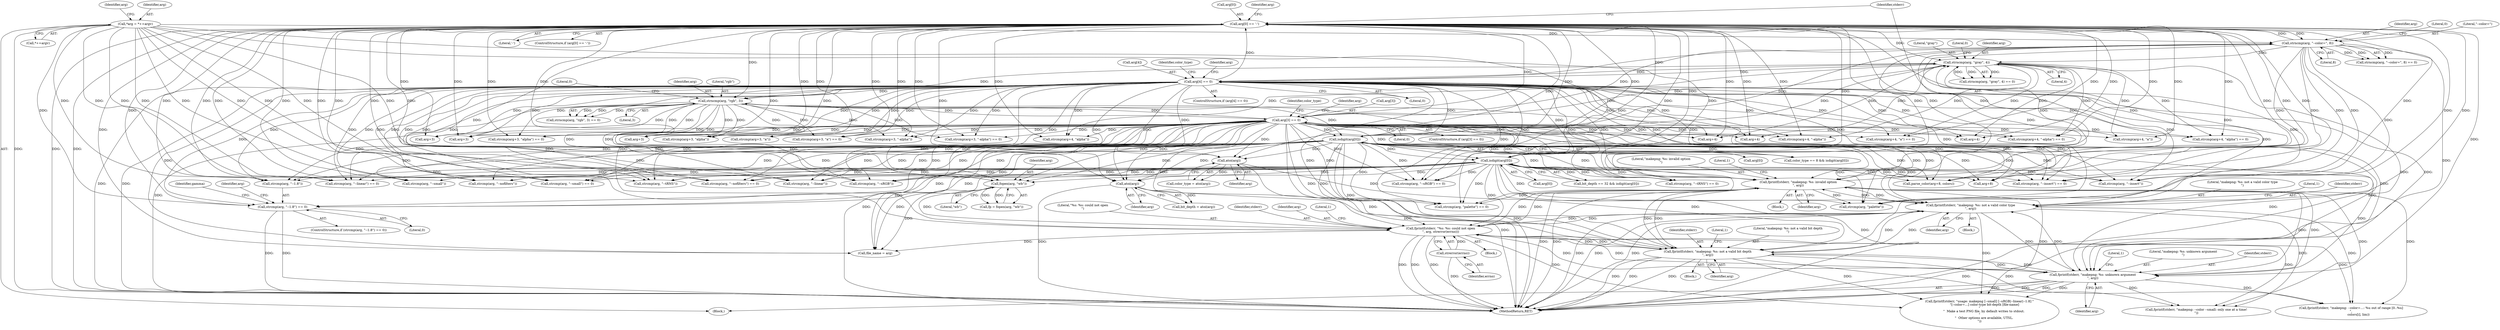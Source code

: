 digraph "0_Android_9d4853418ab2f754c2b63e091c29c5529b8b86ca_18@API" {
"1000224" [label="(Call,strcmp(arg, \"--1.8\") == 0)"];
"1000308" [label="(Call,arg[0] == '-')"];
"1000247" [label="(Call,strncmp(arg, \"--color=\", 8))"];
"1000389" [label="(Call,arg[3] == 0)"];
"1000382" [label="(Call,strncmp(arg, \"rgb\", 3))"];
"1000340" [label="(Call,arg[4] == 0)"];
"1000333" [label="(Call,strncmp(arg, \"gray\", 4))"];
"1000314" [label="(Call,fprintf(stderr, \"makepng: %s: invalid option\n\", arg))"];
"1000460" [label="(Call,fprintf(stderr, \"makepng: %s: not a valid color type\n\", arg))"];
"1000519" [label="(Call,fprintf(stderr, \"%s: %s: could not open\n\", arg, strerror(errno)))"];
"1000497" [label="(Call,fprintf(stderr, \"makepng: %s: not a valid bit depth\n\", arg))"];
"1000531" [label="(Call,fprintf(stderr, \"makepng: %s: unknown argument\n\", arg))"];
"1000434" [label="(Call,isdigit(arg[0]))"];
"1000472" [label="(Call,isdigit(arg[0]))"];
"1000479" [label="(Call,atoi(arg))"];
"1000511" [label="(Call,fopen(arg, \"wb\"))"];
"1000523" [label="(Call,strerror(errno))"];
"1000441" [label="(Call,atoi(arg))"];
"1000174" [label="(Call,*arg = *++argv)"];
"1000369" [label="(Call,strcmp(arg+4, \"-alpha\"))"];
"1000513" [label="(Literal,\"wb\")"];
"1000353" [label="(Call,strcmp(arg+4, \"a\") == 0)"];
"1000202" [label="(Call,strcmp(arg, \"--sRGB\") == 0)"];
"1000191" [label="(Call,strcmp(arg, \"--tRNS\") == 0)"];
"1000389" [label="(Call,arg[3] == 0)"];
"1000336" [label="(Literal,4)"];
"1000524" [label="(Identifier,errno)"];
"1000354" [label="(Call,strcmp(arg+4, \"a\"))"];
"1000498" [label="(Identifier,stderr)"];
"1000315" [label="(Identifier,stderr)"];
"1000231" [label="(Identifier,gamma)"];
"1000417" [label="(Call,strcmp(arg+3, \"-alpha\") == 0)"];
"1000480" [label="(Identifier,arg)"];
"1000214" [label="(Call,strcmp(arg, \"--linear\"))"];
"1000265" [label="(Call,strcmp(arg, \"--insert\"))"];
"1000203" [label="(Call,strcmp(arg, \"--sRGB\"))"];
"1000176" [label="(Call,*++argv)"];
"1000314" [label="(Call,fprintf(stderr, \"makepng: %s: invalid option\n\", arg))"];
"1000308" [label="(Call,arg[0] == '-')"];
"1000386" [label="(Literal,0)"];
"1000335" [label="(Literal,\"gray\")"];
"1000322" [label="(Call,strcmp(arg, \"palette\"))"];
"1000512" [label="(Identifier,arg)"];
"1000339" [label="(ControlStructure,if (arg[4] == 0))"];
"1000236" [label="(Call,strcmp(arg, \"--nofilters\"))"];
"1000312" [label="(Literal,'-')"];
"1000473" [label="(Call,arg[0])"];
"1000341" [label="(Call,arg[4])"];
"1000460" [label="(Call,fprintf(stderr, \"makepng: %s: not a valid color type\n\", arg))"];
"1000534" [label="(Identifier,arg)"];
"1000536" [label="(Literal,1)"];
"1000307" [label="(ControlStructure,if (arg[0] == '-'))"];
"1000404" [label="(Call,arg+3)"];
"1000462" [label="(Literal,\"makepng: %s: not a valid color type\n\")"];
"1000518" [label="(Block,)"];
"1000511" [label="(Call,fopen(arg, \"wb\"))"];
"1000419" [label="(Call,arg+3)"];
"1000441" [label="(Call,atoi(arg))"];
"1000533" [label="(Literal,\"makepng: %s: unknown argument\n\")"];
"1000390" [label="(Call,arg[3])"];
"1000337" [label="(Literal,0)"];
"1000383" [label="(Identifier,arg)"];
"1000228" [label="(Literal,0)"];
"1000182" [label="(Identifier,arg)"];
"1000384" [label="(Literal,\"rgb\")"];
"1000224" [label="(Call,strcmp(arg, \"--1.8\") == 0)"];
"1000410" [label="(Call,strcmp(arg+3, \"alpha\") == 0)"];
"1000180" [label="(Call,strcmp(arg, \"--small\") == 0)"];
"1000334" [label="(Identifier,arg)"];
"1000316" [label="(Literal,\"makepng: %s: invalid option\n\")"];
"1000192" [label="(Call,strcmp(arg, \"--tRNS\"))"];
"1000435" [label="(Call,arg[0])"];
"1000393" [label="(Literal,0)"];
"1000430" [label="(Call,color_type == 8 && isdigit(arg[0]))"];
"1000225" [label="(Call,strcmp(arg, \"--1.8\"))"];
"1000412" [label="(Call,arg+3)"];
"1000344" [label="(Literal,0)"];
"1000253" [label="(Call,parse_color(arg+8, colors))"];
"1000175" [label="(Identifier,arg)"];
"1000388" [label="(ControlStructure,if (arg[3] == 0))"];
"1000442" [label="(Identifier,arg)"];
"1000347" [label="(Identifier,color_type)"];
"1000381" [label="(Call,strncmp(arg, \"rgb\", 3) == 0)"];
"1000396" [label="(Identifier,color_type)"];
"1000248" [label="(Identifier,arg)"];
"1000521" [label="(Literal,\"%s: %s: could not open\n\")"];
"1000527" [label="(Call,file_name = arg)"];
"1000370" [label="(Call,arg+4)"];
"1000584" [label="(Call,fprintf(stderr, \"makepng: --color=...: %u out of range [0..%u]\n\",\n               colors[i], lim))"];
"1000251" [label="(Literal,0)"];
"1000523" [label="(Call,strerror(errno))"];
"1000602" [label="(Call,fprintf(stderr, \"makepng: --color --small: only one at a time!\n\"))"];
"1000411" [label="(Call,strcmp(arg+3, \"alpha\"))"];
"1000313" [label="(Block,)"];
"1000502" [label="(Literal,1)"];
"1000368" [label="(Call,strcmp(arg+4, \"-alpha\") == 0)"];
"1000323" [label="(Identifier,arg)"];
"1000497" [label="(Call,fprintf(stderr, \"makepng: %s: not a valid bit depth\n\", arg))"];
"1000249" [label="(Literal,\"--color=\")"];
"1000174" [label="(Call,*arg = *++argv)"];
"1000520" [label="(Identifier,stderr)"];
"1000250" [label="(Literal,8)"];
"1000522" [label="(Identifier,arg)"];
"1000247" [label="(Call,strncmp(arg, \"--color=\", 8))"];
"1000403" [label="(Call,strcmp(arg+3, \"a\"))"];
"1000361" [label="(Call,strcmp(arg+4, \"alpha\") == 0)"];
"1000246" [label="(Call,strncmp(arg, \"--color=\", 8) == 0)"];
"1000385" [label="(Literal,3)"];
"1000463" [label="(Identifier,arg)"];
"1000223" [label="(ControlStructure,if (strcmp(arg, \"--1.8\") == 0))"];
"1000434" [label="(Call,isdigit(arg[0]))"];
"1000235" [label="(Call,strcmp(arg, \"--nofilters\") == 0)"];
"1000321" [label="(Call,strcmp(arg, \"palette\") == 0)"];
"1000402" [label="(Call,strcmp(arg+3, \"a\") == 0)"];
"1000333" [label="(Call,strncmp(arg, \"gray\", 4))"];
"1000459" [label="(Block,)"];
"1000309" [label="(Call,arg[0])"];
"1000319" [label="(Literal,1)"];
"1000468" [label="(Call,bit_depth == 32 && isdigit(arg[0]))"];
"1000418" [label="(Call,strcmp(arg+3, \"-alpha\"))"];
"1000363" [label="(Call,arg+4)"];
"1000732" [label="(MethodReturn,RET)"];
"1000472" [label="(Call,isdigit(arg[0]))"];
"1000531" [label="(Call,fprintf(stderr, \"makepng: %s: unknown argument\n\", arg))"];
"1000519" [label="(Call,fprintf(stderr, \"%s: %s: could not open\n\", arg, strerror(errno)))"];
"1000317" [label="(Identifier,arg)"];
"1000532" [label="(Identifier,stderr)"];
"1000382" [label="(Call,strncmp(arg, \"rgb\", 3))"];
"1000500" [label="(Identifier,arg)"];
"1000340" [label="(Call,arg[4] == 0)"];
"1000254" [label="(Call,arg+8)"];
"1000465" [label="(Literal,1)"];
"1000362" [label="(Call,strcmp(arg+4, \"alpha\"))"];
"1000355" [label="(Call,arg+4)"];
"1000237" [label="(Identifier,arg)"];
"1000509" [label="(Call,fp = fopen(arg, \"wb\"))"];
"1000213" [label="(Call,strcmp(arg, \"--linear\") == 0)"];
"1000181" [label="(Call,strcmp(arg, \"--small\"))"];
"1000332" [label="(Call,strncmp(arg, \"gray\", 4) == 0)"];
"1000439" [label="(Call,color_type = atoi(arg))"];
"1000461" [label="(Identifier,stderr)"];
"1000405" [label="(Identifier,arg)"];
"1000264" [label="(Call,strcmp(arg, \"--insert\") == 0)"];
"1000546" [label="(Call,fprintf(stderr, \"usage: makepng [--small] [--sRGB|--linear|--1.8] \"\n          \"[--color=...] color-type bit-depth [file-name]\n\"\n         \"  Make a test PNG file, by default writes to stdout.\n\"\n         \"  Other options are available, UTSL.\n\"))"];
"1000499" [label="(Literal,\"makepng: %s: not a valid bit depth\n\")"];
"1000479" [label="(Call,atoi(arg))"];
"1000477" [label="(Call,bit_depth = atoi(arg))"];
"1000496" [label="(Block,)"];
"1000526" [label="(Literal,1)"];
"1000356" [label="(Identifier,arg)"];
"1000172" [label="(Block,)"];
"1000224" -> "1000223"  [label="AST: "];
"1000224" -> "1000228"  [label="CFG: "];
"1000225" -> "1000224"  [label="AST: "];
"1000228" -> "1000224"  [label="AST: "];
"1000231" -> "1000224"  [label="CFG: "];
"1000237" -> "1000224"  [label="CFG: "];
"1000224" -> "1000732"  [label="DDG: "];
"1000224" -> "1000732"  [label="DDG: "];
"1000308" -> "1000224"  [label="DDG: "];
"1000389" -> "1000224"  [label="DDG: "];
"1000340" -> "1000224"  [label="DDG: "];
"1000434" -> "1000224"  [label="DDG: "];
"1000472" -> "1000224"  [label="DDG: "];
"1000174" -> "1000224"  [label="DDG: "];
"1000308" -> "1000307"  [label="AST: "];
"1000308" -> "1000312"  [label="CFG: "];
"1000309" -> "1000308"  [label="AST: "];
"1000312" -> "1000308"  [label="AST: "];
"1000315" -> "1000308"  [label="CFG: "];
"1000323" -> "1000308"  [label="CFG: "];
"1000308" -> "1000732"  [label="DDG: "];
"1000308" -> "1000732"  [label="DDG: "];
"1000308" -> "1000180"  [label="DDG: "];
"1000308" -> "1000181"  [label="DDG: "];
"1000308" -> "1000191"  [label="DDG: "];
"1000308" -> "1000192"  [label="DDG: "];
"1000308" -> "1000202"  [label="DDG: "];
"1000308" -> "1000203"  [label="DDG: "];
"1000308" -> "1000213"  [label="DDG: "];
"1000308" -> "1000214"  [label="DDG: "];
"1000308" -> "1000225"  [label="DDG: "];
"1000308" -> "1000235"  [label="DDG: "];
"1000308" -> "1000236"  [label="DDG: "];
"1000308" -> "1000247"  [label="DDG: "];
"1000308" -> "1000253"  [label="DDG: "];
"1000308" -> "1000254"  [label="DDG: "];
"1000308" -> "1000264"  [label="DDG: "];
"1000308" -> "1000265"  [label="DDG: "];
"1000247" -> "1000308"  [label="DDG: "];
"1000434" -> "1000308"  [label="DDG: "];
"1000472" -> "1000308"  [label="DDG: "];
"1000389" -> "1000308"  [label="DDG: "];
"1000340" -> "1000308"  [label="DDG: "];
"1000308" -> "1000314"  [label="DDG: "];
"1000308" -> "1000321"  [label="DDG: "];
"1000308" -> "1000322"  [label="DDG: "];
"1000308" -> "1000333"  [label="DDG: "];
"1000308" -> "1000353"  [label="DDG: "];
"1000308" -> "1000354"  [label="DDG: "];
"1000308" -> "1000355"  [label="DDG: "];
"1000308" -> "1000361"  [label="DDG: "];
"1000308" -> "1000362"  [label="DDG: "];
"1000308" -> "1000363"  [label="DDG: "];
"1000308" -> "1000368"  [label="DDG: "];
"1000308" -> "1000369"  [label="DDG: "];
"1000308" -> "1000370"  [label="DDG: "];
"1000308" -> "1000382"  [label="DDG: "];
"1000308" -> "1000402"  [label="DDG: "];
"1000308" -> "1000403"  [label="DDG: "];
"1000308" -> "1000404"  [label="DDG: "];
"1000308" -> "1000410"  [label="DDG: "];
"1000308" -> "1000411"  [label="DDG: "];
"1000308" -> "1000412"  [label="DDG: "];
"1000308" -> "1000417"  [label="DDG: "];
"1000308" -> "1000418"  [label="DDG: "];
"1000308" -> "1000419"  [label="DDG: "];
"1000308" -> "1000434"  [label="DDG: "];
"1000308" -> "1000441"  [label="DDG: "];
"1000308" -> "1000460"  [label="DDG: "];
"1000308" -> "1000472"  [label="DDG: "];
"1000308" -> "1000479"  [label="DDG: "];
"1000308" -> "1000497"  [label="DDG: "];
"1000308" -> "1000511"  [label="DDG: "];
"1000308" -> "1000519"  [label="DDG: "];
"1000308" -> "1000527"  [label="DDG: "];
"1000308" -> "1000531"  [label="DDG: "];
"1000247" -> "1000246"  [label="AST: "];
"1000247" -> "1000250"  [label="CFG: "];
"1000248" -> "1000247"  [label="AST: "];
"1000249" -> "1000247"  [label="AST: "];
"1000250" -> "1000247"  [label="AST: "];
"1000251" -> "1000247"  [label="CFG: "];
"1000247" -> "1000732"  [label="DDG: "];
"1000247" -> "1000246"  [label="DDG: "];
"1000247" -> "1000246"  [label="DDG: "];
"1000247" -> "1000246"  [label="DDG: "];
"1000389" -> "1000247"  [label="DDG: "];
"1000340" -> "1000247"  [label="DDG: "];
"1000434" -> "1000247"  [label="DDG: "];
"1000472" -> "1000247"  [label="DDG: "];
"1000174" -> "1000247"  [label="DDG: "];
"1000247" -> "1000253"  [label="DDG: "];
"1000247" -> "1000254"  [label="DDG: "];
"1000247" -> "1000264"  [label="DDG: "];
"1000247" -> "1000265"  [label="DDG: "];
"1000247" -> "1000314"  [label="DDG: "];
"1000247" -> "1000321"  [label="DDG: "];
"1000247" -> "1000322"  [label="DDG: "];
"1000247" -> "1000333"  [label="DDG: "];
"1000389" -> "1000388"  [label="AST: "];
"1000389" -> "1000393"  [label="CFG: "];
"1000390" -> "1000389"  [label="AST: "];
"1000393" -> "1000389"  [label="AST: "];
"1000396" -> "1000389"  [label="CFG: "];
"1000405" -> "1000389"  [label="CFG: "];
"1000389" -> "1000732"  [label="DDG: "];
"1000389" -> "1000732"  [label="DDG: "];
"1000389" -> "1000180"  [label="DDG: "];
"1000389" -> "1000181"  [label="DDG: "];
"1000389" -> "1000191"  [label="DDG: "];
"1000389" -> "1000192"  [label="DDG: "];
"1000389" -> "1000202"  [label="DDG: "];
"1000389" -> "1000203"  [label="DDG: "];
"1000389" -> "1000213"  [label="DDG: "];
"1000389" -> "1000214"  [label="DDG: "];
"1000389" -> "1000225"  [label="DDG: "];
"1000389" -> "1000235"  [label="DDG: "];
"1000389" -> "1000236"  [label="DDG: "];
"1000389" -> "1000253"  [label="DDG: "];
"1000389" -> "1000254"  [label="DDG: "];
"1000389" -> "1000264"  [label="DDG: "];
"1000389" -> "1000265"  [label="DDG: "];
"1000389" -> "1000314"  [label="DDG: "];
"1000389" -> "1000321"  [label="DDG: "];
"1000389" -> "1000322"  [label="DDG: "];
"1000389" -> "1000333"  [label="DDG: "];
"1000389" -> "1000353"  [label="DDG: "];
"1000389" -> "1000354"  [label="DDG: "];
"1000389" -> "1000355"  [label="DDG: "];
"1000389" -> "1000361"  [label="DDG: "];
"1000389" -> "1000362"  [label="DDG: "];
"1000389" -> "1000363"  [label="DDG: "];
"1000389" -> "1000368"  [label="DDG: "];
"1000389" -> "1000369"  [label="DDG: "];
"1000389" -> "1000370"  [label="DDG: "];
"1000389" -> "1000382"  [label="DDG: "];
"1000382" -> "1000389"  [label="DDG: "];
"1000389" -> "1000402"  [label="DDG: "];
"1000389" -> "1000403"  [label="DDG: "];
"1000389" -> "1000404"  [label="DDG: "];
"1000389" -> "1000410"  [label="DDG: "];
"1000389" -> "1000411"  [label="DDG: "];
"1000389" -> "1000412"  [label="DDG: "];
"1000389" -> "1000417"  [label="DDG: "];
"1000389" -> "1000418"  [label="DDG: "];
"1000389" -> "1000419"  [label="DDG: "];
"1000389" -> "1000434"  [label="DDG: "];
"1000389" -> "1000441"  [label="DDG: "];
"1000389" -> "1000460"  [label="DDG: "];
"1000389" -> "1000472"  [label="DDG: "];
"1000389" -> "1000479"  [label="DDG: "];
"1000389" -> "1000497"  [label="DDG: "];
"1000389" -> "1000511"  [label="DDG: "];
"1000389" -> "1000519"  [label="DDG: "];
"1000389" -> "1000527"  [label="DDG: "];
"1000389" -> "1000531"  [label="DDG: "];
"1000382" -> "1000381"  [label="AST: "];
"1000382" -> "1000385"  [label="CFG: "];
"1000383" -> "1000382"  [label="AST: "];
"1000384" -> "1000382"  [label="AST: "];
"1000385" -> "1000382"  [label="AST: "];
"1000386" -> "1000382"  [label="CFG: "];
"1000382" -> "1000732"  [label="DDG: "];
"1000382" -> "1000381"  [label="DDG: "];
"1000382" -> "1000381"  [label="DDG: "];
"1000382" -> "1000381"  [label="DDG: "];
"1000340" -> "1000382"  [label="DDG: "];
"1000333" -> "1000382"  [label="DDG: "];
"1000382" -> "1000402"  [label="DDG: "];
"1000382" -> "1000403"  [label="DDG: "];
"1000382" -> "1000404"  [label="DDG: "];
"1000382" -> "1000410"  [label="DDG: "];
"1000382" -> "1000411"  [label="DDG: "];
"1000382" -> "1000412"  [label="DDG: "];
"1000382" -> "1000417"  [label="DDG: "];
"1000382" -> "1000418"  [label="DDG: "];
"1000382" -> "1000419"  [label="DDG: "];
"1000382" -> "1000434"  [label="DDG: "];
"1000382" -> "1000441"  [label="DDG: "];
"1000382" -> "1000472"  [label="DDG: "];
"1000382" -> "1000479"  [label="DDG: "];
"1000382" -> "1000511"  [label="DDG: "];
"1000382" -> "1000531"  [label="DDG: "];
"1000340" -> "1000339"  [label="AST: "];
"1000340" -> "1000344"  [label="CFG: "];
"1000341" -> "1000340"  [label="AST: "];
"1000344" -> "1000340"  [label="AST: "];
"1000347" -> "1000340"  [label="CFG: "];
"1000356" -> "1000340"  [label="CFG: "];
"1000340" -> "1000732"  [label="DDG: "];
"1000340" -> "1000732"  [label="DDG: "];
"1000340" -> "1000180"  [label="DDG: "];
"1000340" -> "1000181"  [label="DDG: "];
"1000340" -> "1000191"  [label="DDG: "];
"1000340" -> "1000192"  [label="DDG: "];
"1000340" -> "1000202"  [label="DDG: "];
"1000340" -> "1000203"  [label="DDG: "];
"1000340" -> "1000213"  [label="DDG: "];
"1000340" -> "1000214"  [label="DDG: "];
"1000340" -> "1000225"  [label="DDG: "];
"1000340" -> "1000235"  [label="DDG: "];
"1000340" -> "1000236"  [label="DDG: "];
"1000340" -> "1000253"  [label="DDG: "];
"1000340" -> "1000254"  [label="DDG: "];
"1000340" -> "1000264"  [label="DDG: "];
"1000340" -> "1000265"  [label="DDG: "];
"1000340" -> "1000314"  [label="DDG: "];
"1000340" -> "1000321"  [label="DDG: "];
"1000340" -> "1000322"  [label="DDG: "];
"1000340" -> "1000333"  [label="DDG: "];
"1000333" -> "1000340"  [label="DDG: "];
"1000340" -> "1000353"  [label="DDG: "];
"1000340" -> "1000354"  [label="DDG: "];
"1000340" -> "1000355"  [label="DDG: "];
"1000340" -> "1000361"  [label="DDG: "];
"1000340" -> "1000362"  [label="DDG: "];
"1000340" -> "1000363"  [label="DDG: "];
"1000340" -> "1000368"  [label="DDG: "];
"1000340" -> "1000369"  [label="DDG: "];
"1000340" -> "1000370"  [label="DDG: "];
"1000340" -> "1000402"  [label="DDG: "];
"1000340" -> "1000403"  [label="DDG: "];
"1000340" -> "1000404"  [label="DDG: "];
"1000340" -> "1000410"  [label="DDG: "];
"1000340" -> "1000411"  [label="DDG: "];
"1000340" -> "1000412"  [label="DDG: "];
"1000340" -> "1000417"  [label="DDG: "];
"1000340" -> "1000418"  [label="DDG: "];
"1000340" -> "1000419"  [label="DDG: "];
"1000340" -> "1000434"  [label="DDG: "];
"1000340" -> "1000441"  [label="DDG: "];
"1000340" -> "1000460"  [label="DDG: "];
"1000340" -> "1000472"  [label="DDG: "];
"1000340" -> "1000479"  [label="DDG: "];
"1000340" -> "1000497"  [label="DDG: "];
"1000340" -> "1000511"  [label="DDG: "];
"1000340" -> "1000519"  [label="DDG: "];
"1000340" -> "1000527"  [label="DDG: "];
"1000340" -> "1000531"  [label="DDG: "];
"1000333" -> "1000332"  [label="AST: "];
"1000333" -> "1000336"  [label="CFG: "];
"1000334" -> "1000333"  [label="AST: "];
"1000335" -> "1000333"  [label="AST: "];
"1000336" -> "1000333"  [label="AST: "];
"1000337" -> "1000333"  [label="CFG: "];
"1000333" -> "1000732"  [label="DDG: "];
"1000333" -> "1000332"  [label="DDG: "];
"1000333" -> "1000332"  [label="DDG: "];
"1000333" -> "1000332"  [label="DDG: "];
"1000314" -> "1000333"  [label="DDG: "];
"1000434" -> "1000333"  [label="DDG: "];
"1000472" -> "1000333"  [label="DDG: "];
"1000333" -> "1000353"  [label="DDG: "];
"1000333" -> "1000354"  [label="DDG: "];
"1000333" -> "1000355"  [label="DDG: "];
"1000333" -> "1000361"  [label="DDG: "];
"1000333" -> "1000362"  [label="DDG: "];
"1000333" -> "1000363"  [label="DDG: "];
"1000333" -> "1000368"  [label="DDG: "];
"1000333" -> "1000369"  [label="DDG: "];
"1000333" -> "1000370"  [label="DDG: "];
"1000314" -> "1000313"  [label="AST: "];
"1000314" -> "1000317"  [label="CFG: "];
"1000315" -> "1000314"  [label="AST: "];
"1000316" -> "1000314"  [label="AST: "];
"1000317" -> "1000314"  [label="AST: "];
"1000319" -> "1000314"  [label="CFG: "];
"1000314" -> "1000732"  [label="DDG: "];
"1000314" -> "1000732"  [label="DDG: "];
"1000460" -> "1000314"  [label="DDG: "];
"1000519" -> "1000314"  [label="DDG: "];
"1000497" -> "1000314"  [label="DDG: "];
"1000531" -> "1000314"  [label="DDG: "];
"1000434" -> "1000314"  [label="DDG: "];
"1000472" -> "1000314"  [label="DDG: "];
"1000314" -> "1000321"  [label="DDG: "];
"1000314" -> "1000322"  [label="DDG: "];
"1000314" -> "1000460"  [label="DDG: "];
"1000314" -> "1000497"  [label="DDG: "];
"1000314" -> "1000519"  [label="DDG: "];
"1000314" -> "1000531"  [label="DDG: "];
"1000314" -> "1000546"  [label="DDG: "];
"1000314" -> "1000584"  [label="DDG: "];
"1000314" -> "1000602"  [label="DDG: "];
"1000460" -> "1000459"  [label="AST: "];
"1000460" -> "1000463"  [label="CFG: "];
"1000461" -> "1000460"  [label="AST: "];
"1000462" -> "1000460"  [label="AST: "];
"1000463" -> "1000460"  [label="AST: "];
"1000465" -> "1000460"  [label="CFG: "];
"1000460" -> "1000732"  [label="DDG: "];
"1000460" -> "1000732"  [label="DDG: "];
"1000460" -> "1000732"  [label="DDG: "];
"1000519" -> "1000460"  [label="DDG: "];
"1000497" -> "1000460"  [label="DDG: "];
"1000531" -> "1000460"  [label="DDG: "];
"1000434" -> "1000460"  [label="DDG: "];
"1000441" -> "1000460"  [label="DDG: "];
"1000460" -> "1000497"  [label="DDG: "];
"1000460" -> "1000519"  [label="DDG: "];
"1000460" -> "1000531"  [label="DDG: "];
"1000460" -> "1000546"  [label="DDG: "];
"1000460" -> "1000584"  [label="DDG: "];
"1000460" -> "1000602"  [label="DDG: "];
"1000519" -> "1000518"  [label="AST: "];
"1000519" -> "1000523"  [label="CFG: "];
"1000520" -> "1000519"  [label="AST: "];
"1000521" -> "1000519"  [label="AST: "];
"1000522" -> "1000519"  [label="AST: "];
"1000523" -> "1000519"  [label="AST: "];
"1000526" -> "1000519"  [label="CFG: "];
"1000519" -> "1000732"  [label="DDG: "];
"1000519" -> "1000732"  [label="DDG: "];
"1000519" -> "1000732"  [label="DDG: "];
"1000519" -> "1000497"  [label="DDG: "];
"1000497" -> "1000519"  [label="DDG: "];
"1000531" -> "1000519"  [label="DDG: "];
"1000511" -> "1000519"  [label="DDG: "];
"1000434" -> "1000519"  [label="DDG: "];
"1000472" -> "1000519"  [label="DDG: "];
"1000523" -> "1000519"  [label="DDG: "];
"1000519" -> "1000527"  [label="DDG: "];
"1000519" -> "1000531"  [label="DDG: "];
"1000519" -> "1000546"  [label="DDG: "];
"1000519" -> "1000584"  [label="DDG: "];
"1000519" -> "1000602"  [label="DDG: "];
"1000497" -> "1000496"  [label="AST: "];
"1000497" -> "1000500"  [label="CFG: "];
"1000498" -> "1000497"  [label="AST: "];
"1000499" -> "1000497"  [label="AST: "];
"1000500" -> "1000497"  [label="AST: "];
"1000502" -> "1000497"  [label="CFG: "];
"1000497" -> "1000732"  [label="DDG: "];
"1000497" -> "1000732"  [label="DDG: "];
"1000497" -> "1000732"  [label="DDG: "];
"1000531" -> "1000497"  [label="DDG: "];
"1000479" -> "1000497"  [label="DDG: "];
"1000434" -> "1000497"  [label="DDG: "];
"1000472" -> "1000497"  [label="DDG: "];
"1000497" -> "1000531"  [label="DDG: "];
"1000497" -> "1000546"  [label="DDG: "];
"1000497" -> "1000584"  [label="DDG: "];
"1000497" -> "1000602"  [label="DDG: "];
"1000531" -> "1000172"  [label="AST: "];
"1000531" -> "1000534"  [label="CFG: "];
"1000532" -> "1000531"  [label="AST: "];
"1000533" -> "1000531"  [label="AST: "];
"1000534" -> "1000531"  [label="AST: "];
"1000536" -> "1000531"  [label="CFG: "];
"1000531" -> "1000732"  [label="DDG: "];
"1000531" -> "1000732"  [label="DDG: "];
"1000531" -> "1000732"  [label="DDG: "];
"1000434" -> "1000531"  [label="DDG: "];
"1000472" -> "1000531"  [label="DDG: "];
"1000531" -> "1000546"  [label="DDG: "];
"1000531" -> "1000584"  [label="DDG: "];
"1000531" -> "1000602"  [label="DDG: "];
"1000434" -> "1000430"  [label="AST: "];
"1000434" -> "1000435"  [label="CFG: "];
"1000435" -> "1000434"  [label="AST: "];
"1000430" -> "1000434"  [label="CFG: "];
"1000434" -> "1000732"  [label="DDG: "];
"1000434" -> "1000180"  [label="DDG: "];
"1000434" -> "1000181"  [label="DDG: "];
"1000434" -> "1000191"  [label="DDG: "];
"1000434" -> "1000192"  [label="DDG: "];
"1000434" -> "1000202"  [label="DDG: "];
"1000434" -> "1000203"  [label="DDG: "];
"1000434" -> "1000213"  [label="DDG: "];
"1000434" -> "1000214"  [label="DDG: "];
"1000434" -> "1000225"  [label="DDG: "];
"1000434" -> "1000235"  [label="DDG: "];
"1000434" -> "1000236"  [label="DDG: "];
"1000434" -> "1000253"  [label="DDG: "];
"1000434" -> "1000254"  [label="DDG: "];
"1000434" -> "1000264"  [label="DDG: "];
"1000434" -> "1000265"  [label="DDG: "];
"1000434" -> "1000321"  [label="DDG: "];
"1000434" -> "1000322"  [label="DDG: "];
"1000434" -> "1000430"  [label="DDG: "];
"1000434" -> "1000441"  [label="DDG: "];
"1000434" -> "1000472"  [label="DDG: "];
"1000434" -> "1000479"  [label="DDG: "];
"1000434" -> "1000511"  [label="DDG: "];
"1000434" -> "1000527"  [label="DDG: "];
"1000472" -> "1000468"  [label="AST: "];
"1000472" -> "1000473"  [label="CFG: "];
"1000473" -> "1000472"  [label="AST: "];
"1000468" -> "1000472"  [label="CFG: "];
"1000472" -> "1000732"  [label="DDG: "];
"1000472" -> "1000180"  [label="DDG: "];
"1000472" -> "1000181"  [label="DDG: "];
"1000472" -> "1000191"  [label="DDG: "];
"1000472" -> "1000192"  [label="DDG: "];
"1000472" -> "1000202"  [label="DDG: "];
"1000472" -> "1000203"  [label="DDG: "];
"1000472" -> "1000213"  [label="DDG: "];
"1000472" -> "1000214"  [label="DDG: "];
"1000472" -> "1000225"  [label="DDG: "];
"1000472" -> "1000235"  [label="DDG: "];
"1000472" -> "1000236"  [label="DDG: "];
"1000472" -> "1000253"  [label="DDG: "];
"1000472" -> "1000254"  [label="DDG: "];
"1000472" -> "1000264"  [label="DDG: "];
"1000472" -> "1000265"  [label="DDG: "];
"1000472" -> "1000321"  [label="DDG: "];
"1000472" -> "1000322"  [label="DDG: "];
"1000472" -> "1000468"  [label="DDG: "];
"1000472" -> "1000479"  [label="DDG: "];
"1000472" -> "1000511"  [label="DDG: "];
"1000472" -> "1000527"  [label="DDG: "];
"1000479" -> "1000477"  [label="AST: "];
"1000479" -> "1000480"  [label="CFG: "];
"1000480" -> "1000479"  [label="AST: "];
"1000477" -> "1000479"  [label="CFG: "];
"1000479" -> "1000732"  [label="DDG: "];
"1000479" -> "1000477"  [label="DDG: "];
"1000511" -> "1000509"  [label="AST: "];
"1000511" -> "1000513"  [label="CFG: "];
"1000512" -> "1000511"  [label="AST: "];
"1000513" -> "1000511"  [label="AST: "];
"1000509" -> "1000511"  [label="CFG: "];
"1000511" -> "1000509"  [label="DDG: "];
"1000511" -> "1000509"  [label="DDG: "];
"1000511" -> "1000527"  [label="DDG: "];
"1000523" -> "1000524"  [label="CFG: "];
"1000524" -> "1000523"  [label="AST: "];
"1000523" -> "1000732"  [label="DDG: "];
"1000441" -> "1000439"  [label="AST: "];
"1000441" -> "1000442"  [label="CFG: "];
"1000442" -> "1000441"  [label="AST: "];
"1000439" -> "1000441"  [label="CFG: "];
"1000441" -> "1000732"  [label="DDG: "];
"1000441" -> "1000439"  [label="DDG: "];
"1000174" -> "1000172"  [label="AST: "];
"1000174" -> "1000176"  [label="CFG: "];
"1000175" -> "1000174"  [label="AST: "];
"1000176" -> "1000174"  [label="AST: "];
"1000182" -> "1000174"  [label="CFG: "];
"1000174" -> "1000732"  [label="DDG: "];
"1000174" -> "1000180"  [label="DDG: "];
"1000174" -> "1000181"  [label="DDG: "];
"1000174" -> "1000191"  [label="DDG: "];
"1000174" -> "1000192"  [label="DDG: "];
"1000174" -> "1000202"  [label="DDG: "];
"1000174" -> "1000203"  [label="DDG: "];
"1000174" -> "1000213"  [label="DDG: "];
"1000174" -> "1000214"  [label="DDG: "];
"1000174" -> "1000225"  [label="DDG: "];
"1000174" -> "1000235"  [label="DDG: "];
"1000174" -> "1000236"  [label="DDG: "];
}
